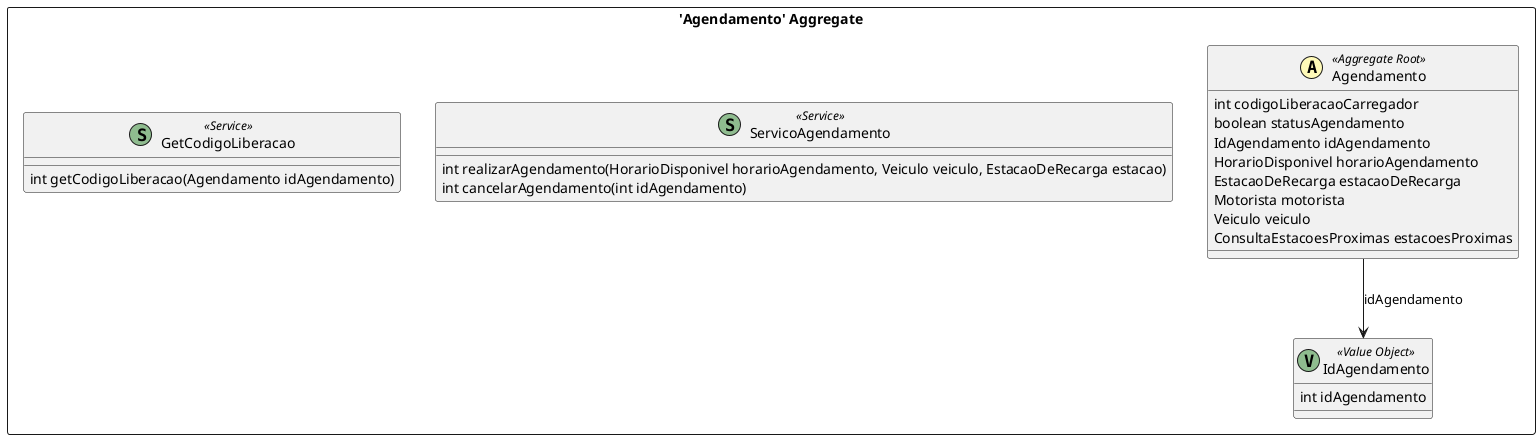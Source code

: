 @startuml

skinparam componentStyle uml2

package "'Agendamento' Aggregate" <<Rectangle>> {
	class Agendamento <<(A,#fffab8) Aggregate Root>> {
		int codigoLiberacaoCarregador
		boolean statusAgendamento
		IdAgendamento idAgendamento
		HorarioDisponivel horarioAgendamento
		EstacaoDeRecarga estacaoDeRecarga
		Motorista motorista
		Veiculo veiculo
		ConsultaEstacoesProximas estacoesProximas
	}
	class IdAgendamento <<(V,DarkSeaGreen) Value Object>> {
		int idAgendamento
	}
	class ServicoAgendamento <<(S,DarkSeaGreen) Service>> {
		int realizarAgendamento(HorarioDisponivel horarioAgendamento, Veiculo veiculo, EstacaoDeRecarga estacao)
		int cancelarAgendamento(int idAgendamento)
	}
	class GetCodigoLiberacao <<(S,DarkSeaGreen) Service>> {
		int getCodigoLiberacao(Agendamento idAgendamento)
	}
}
Agendamento --> IdAgendamento : idAgendamento


@enduml
